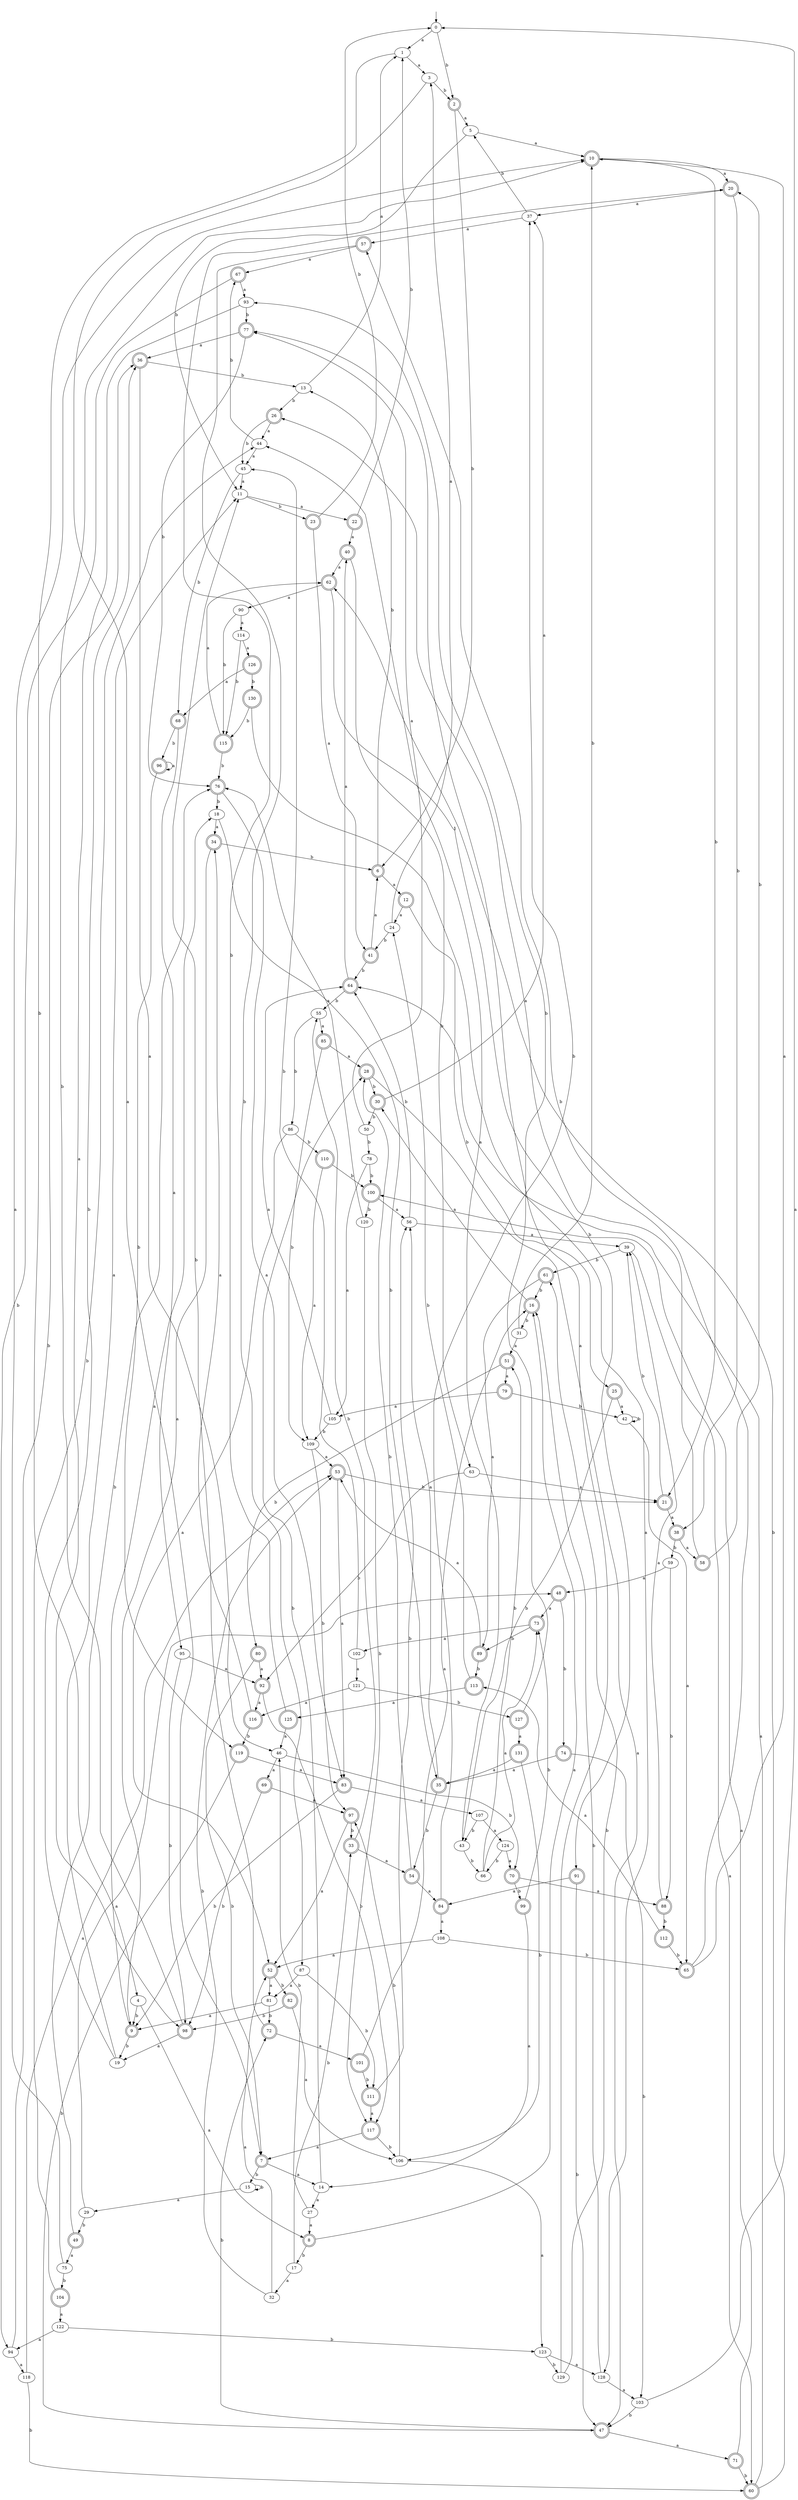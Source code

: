 digraph RandomDFA {
  __start0 [label="", shape=none];
  __start0 -> 0 [label=""];
  0 [shape=circle]
  0 -> 1 [label="a"]
  0 -> 2 [label="b"]
  1
  1 -> 3 [label="a"]
  1 -> 4 [label="b"]
  2 [shape=doublecircle]
  2 -> 5 [label="a"]
  2 -> 6 [label="b"]
  3
  3 -> 7 [label="a"]
  3 -> 2 [label="b"]
  4
  4 -> 8 [label="a"]
  4 -> 9 [label="b"]
  5
  5 -> 10 [label="a"]
  5 -> 11 [label="b"]
  6 [shape=doublecircle]
  6 -> 12 [label="a"]
  6 -> 13 [label="b"]
  7 [shape=doublecircle]
  7 -> 14 [label="a"]
  7 -> 15 [label="b"]
  8 [shape=doublecircle]
  8 -> 16 [label="a"]
  8 -> 17 [label="b"]
  9 [shape=doublecircle]
  9 -> 18 [label="a"]
  9 -> 19 [label="b"]
  10 [shape=doublecircle]
  10 -> 20 [label="a"]
  10 -> 21 [label="b"]
  11
  11 -> 22 [label="a"]
  11 -> 23 [label="b"]
  12 [shape=doublecircle]
  12 -> 24 [label="a"]
  12 -> 25 [label="b"]
  13
  13 -> 1 [label="a"]
  13 -> 26 [label="b"]
  14
  14 -> 27 [label="a"]
  14 -> 28 [label="b"]
  15
  15 -> 29 [label="a"]
  15 -> 15 [label="b"]
  16 [shape=doublecircle]
  16 -> 30 [label="a"]
  16 -> 31 [label="b"]
  17
  17 -> 32 [label="a"]
  17 -> 33 [label="b"]
  18
  18 -> 34 [label="a"]
  18 -> 35 [label="b"]
  19
  19 -> 11 [label="a"]
  19 -> 36 [label="b"]
  20 [shape=doublecircle]
  20 -> 37 [label="a"]
  20 -> 38 [label="b"]
  21 [shape=doublecircle]
  21 -> 38 [label="a"]
  21 -> 39 [label="b"]
  22 [shape=doublecircle]
  22 -> 40 [label="a"]
  22 -> 1 [label="b"]
  23 [shape=doublecircle]
  23 -> 41 [label="a"]
  23 -> 0 [label="b"]
  24
  24 -> 3 [label="a"]
  24 -> 41 [label="b"]
  25 [shape=doublecircle]
  25 -> 42 [label="a"]
  25 -> 43 [label="b"]
  26 [shape=doublecircle]
  26 -> 44 [label="a"]
  26 -> 45 [label="b"]
  27
  27 -> 8 [label="a"]
  27 -> 46 [label="b"]
  28 [shape=doublecircle]
  28 -> 47 [label="a"]
  28 -> 30 [label="b"]
  29
  29 -> 48 [label="a"]
  29 -> 49 [label="b"]
  30 [shape=doublecircle]
  30 -> 37 [label="a"]
  30 -> 50 [label="b"]
  31
  31 -> 51 [label="a"]
  31 -> 10 [label="b"]
  32
  32 -> 52 [label="a"]
  32 -> 53 [label="b"]
  33 [shape=doublecircle]
  33 -> 54 [label="a"]
  33 -> 55 [label="b"]
  34 [shape=doublecircle]
  34 -> 9 [label="a"]
  34 -> 6 [label="b"]
  35 [shape=doublecircle]
  35 -> 56 [label="a"]
  35 -> 54 [label="b"]
  36 [shape=doublecircle]
  36 -> 46 [label="a"]
  36 -> 13 [label="b"]
  37
  37 -> 57 [label="a"]
  37 -> 5 [label="b"]
  38 [shape=doublecircle]
  38 -> 58 [label="a"]
  38 -> 59 [label="b"]
  39
  39 -> 60 [label="a"]
  39 -> 61 [label="b"]
  40 [shape=doublecircle]
  40 -> 62 [label="a"]
  40 -> 63 [label="b"]
  41 [shape=doublecircle]
  41 -> 6 [label="a"]
  41 -> 64 [label="b"]
  42
  42 -> 65 [label="a"]
  42 -> 42 [label="b"]
  43
  43 -> 44 [label="a"]
  43 -> 66 [label="b"]
  44
  44 -> 45 [label="a"]
  44 -> 67 [label="b"]
  45
  45 -> 11 [label="a"]
  45 -> 68 [label="b"]
  46
  46 -> 69 [label="a"]
  46 -> 70 [label="b"]
  47 [shape=doublecircle]
  47 -> 71 [label="a"]
  47 -> 72 [label="b"]
  48 [shape=doublecircle]
  48 -> 73 [label="a"]
  48 -> 74 [label="b"]
  49 [shape=doublecircle]
  49 -> 75 [label="a"]
  49 -> 76 [label="b"]
  50
  50 -> 77 [label="a"]
  50 -> 78 [label="b"]
  51 [shape=doublecircle]
  51 -> 79 [label="a"]
  51 -> 80 [label="b"]
  52 [shape=doublecircle]
  52 -> 81 [label="a"]
  52 -> 82 [label="b"]
  53 [shape=doublecircle]
  53 -> 83 [label="a"]
  53 -> 21 [label="b"]
  54 [shape=doublecircle]
  54 -> 84 [label="a"]
  54 -> 28 [label="b"]
  55
  55 -> 85 [label="a"]
  55 -> 86 [label="b"]
  56
  56 -> 39 [label="a"]
  56 -> 64 [label="b"]
  57 [shape=doublecircle]
  57 -> 67 [label="a"]
  57 -> 87 [label="b"]
  58 [shape=doublecircle]
  58 -> 26 [label="a"]
  58 -> 20 [label="b"]
  59
  59 -> 48 [label="a"]
  59 -> 88 [label="b"]
  60 [shape=doublecircle]
  60 -> 64 [label="a"]
  60 -> 62 [label="b"]
  61 [shape=doublecircle]
  61 -> 89 [label="a"]
  61 -> 16 [label="b"]
  62 [shape=doublecircle]
  62 -> 90 [label="a"]
  62 -> 91 [label="b"]
  63
  63 -> 21 [label="a"]
  63 -> 92 [label="b"]
  64 [shape=doublecircle]
  64 -> 40 [label="a"]
  64 -> 55 [label="b"]
  65 [shape=doublecircle]
  65 -> 10 [label="a"]
  65 -> 57 [label="b"]
  66
  66 -> 73 [label="a"]
  66 -> 51 [label="b"]
  67 [shape=doublecircle]
  67 -> 93 [label="a"]
  67 -> 94 [label="b"]
  68 [shape=doublecircle]
  68 -> 95 [label="a"]
  68 -> 96 [label="b"]
  69 [shape=doublecircle]
  69 -> 97 [label="a"]
  69 -> 98 [label="b"]
  70 [shape=doublecircle]
  70 -> 88 [label="a"]
  70 -> 99 [label="b"]
  71 [shape=doublecircle]
  71 -> 100 [label="a"]
  71 -> 60 [label="b"]
  72 [shape=doublecircle]
  72 -> 101 [label="a"]
  72 -> 11 [label="b"]
  73 [shape=doublecircle]
  73 -> 102 [label="a"]
  73 -> 89 [label="b"]
  74 [shape=doublecircle]
  74 -> 35 [label="a"]
  74 -> 103 [label="b"]
  75
  75 -> 10 [label="a"]
  75 -> 104 [label="b"]
  76 [shape=doublecircle]
  76 -> 83 [label="a"]
  76 -> 18 [label="b"]
  77 [shape=doublecircle]
  77 -> 36 [label="a"]
  77 -> 76 [label="b"]
  78
  78 -> 105 [label="a"]
  78 -> 100 [label="b"]
  79 [shape=doublecircle]
  79 -> 105 [label="a"]
  79 -> 42 [label="b"]
  80 [shape=doublecircle]
  80 -> 92 [label="a"]
  80 -> 7 [label="b"]
  81
  81 -> 9 [label="a"]
  81 -> 72 [label="b"]
  82 [shape=doublecircle]
  82 -> 106 [label="a"]
  82 -> 98 [label="b"]
  83 [shape=doublecircle]
  83 -> 107 [label="a"]
  83 -> 9 [label="b"]
  84 [shape=doublecircle]
  84 -> 108 [label="a"]
  84 -> 37 [label="b"]
  85 [shape=doublecircle]
  85 -> 28 [label="a"]
  85 -> 109 [label="b"]
  86
  86 -> 52 [label="a"]
  86 -> 110 [label="b"]
  87
  87 -> 81 [label="a"]
  87 -> 111 [label="b"]
  88 [shape=doublecircle]
  88 -> 39 [label="a"]
  88 -> 112 [label="b"]
  89 [shape=doublecircle]
  89 -> 53 [label="a"]
  89 -> 113 [label="b"]
  90
  90 -> 114 [label="a"]
  90 -> 115 [label="b"]
  91 [shape=doublecircle]
  91 -> 84 [label="a"]
  91 -> 47 [label="b"]
  92 [shape=doublecircle]
  92 -> 116 [label="a"]
  92 -> 117 [label="b"]
  93
  93 -> 98 [label="a"]
  93 -> 77 [label="b"]
  94
  94 -> 118 [label="a"]
  94 -> 36 [label="b"]
  95
  95 -> 92 [label="a"]
  95 -> 98 [label="b"]
  96 [shape=doublecircle]
  96 -> 96 [label="a"]
  96 -> 119 [label="b"]
  97 [shape=doublecircle]
  97 -> 52 [label="a"]
  97 -> 33 [label="b"]
  98 [shape=doublecircle]
  98 -> 19 [label="a"]
  98 -> 10 [label="b"]
  99 [shape=doublecircle]
  99 -> 14 [label="a"]
  99 -> 73 [label="b"]
  100 [shape=doublecircle]
  100 -> 56 [label="a"]
  100 -> 120 [label="b"]
  101 [shape=doublecircle]
  101 -> 16 [label="a"]
  101 -> 111 [label="b"]
  102
  102 -> 121 [label="a"]
  102 -> 45 [label="b"]
  103
  103 -> 0 [label="a"]
  103 -> 47 [label="b"]
  104 [shape=doublecircle]
  104 -> 122 [label="a"]
  104 -> 44 [label="b"]
  105
  105 -> 64 [label="a"]
  105 -> 109 [label="b"]
  106
  106 -> 123 [label="a"]
  106 -> 97 [label="b"]
  107
  107 -> 124 [label="a"]
  107 -> 43 [label="b"]
  108
  108 -> 52 [label="a"]
  108 -> 65 [label="b"]
  109
  109 -> 53 [label="a"]
  109 -> 97 [label="b"]
  110 [shape=doublecircle]
  110 -> 109 [label="a"]
  110 -> 100 [label="b"]
  111 [shape=doublecircle]
  111 -> 117 [label="a"]
  111 -> 56 [label="b"]
  112 [shape=doublecircle]
  112 -> 113 [label="a"]
  112 -> 65 [label="b"]
  113 [shape=doublecircle]
  113 -> 125 [label="a"]
  113 -> 24 [label="b"]
  114
  114 -> 126 [label="a"]
  114 -> 115 [label="b"]
  115 [shape=doublecircle]
  115 -> 62 [label="a"]
  115 -> 76 [label="b"]
  116 [shape=doublecircle]
  116 -> 34 [label="a"]
  116 -> 119 [label="b"]
  117 [shape=doublecircle]
  117 -> 7 [label="a"]
  117 -> 106 [label="b"]
  118
  118 -> 53 [label="a"]
  118 -> 60 [label="b"]
  119 [shape=doublecircle]
  119 -> 83 [label="a"]
  119 -> 47 [label="b"]
  120
  120 -> 76 [label="a"]
  120 -> 117 [label="b"]
  121
  121 -> 116 [label="a"]
  121 -> 127 [label="b"]
  122
  122 -> 94 [label="a"]
  122 -> 123 [label="b"]
  123
  123 -> 128 [label="a"]
  123 -> 129 [label="b"]
  124
  124 -> 70 [label="a"]
  124 -> 66 [label="b"]
  125 [shape=doublecircle]
  125 -> 46 [label="a"]
  125 -> 20 [label="b"]
  126 [shape=doublecircle]
  126 -> 68 [label="a"]
  126 -> 130 [label="b"]
  127 [shape=doublecircle]
  127 -> 131 [label="a"]
  127 -> 93 [label="b"]
  128
  128 -> 103 [label="a"]
  128 -> 16 [label="b"]
  129
  129 -> 77 [label="a"]
  129 -> 61 [label="b"]
  130 [shape=doublecircle]
  130 -> 128 [label="a"]
  130 -> 115 [label="b"]
  131 [shape=doublecircle]
  131 -> 35 [label="a"]
  131 -> 106 [label="b"]
}
